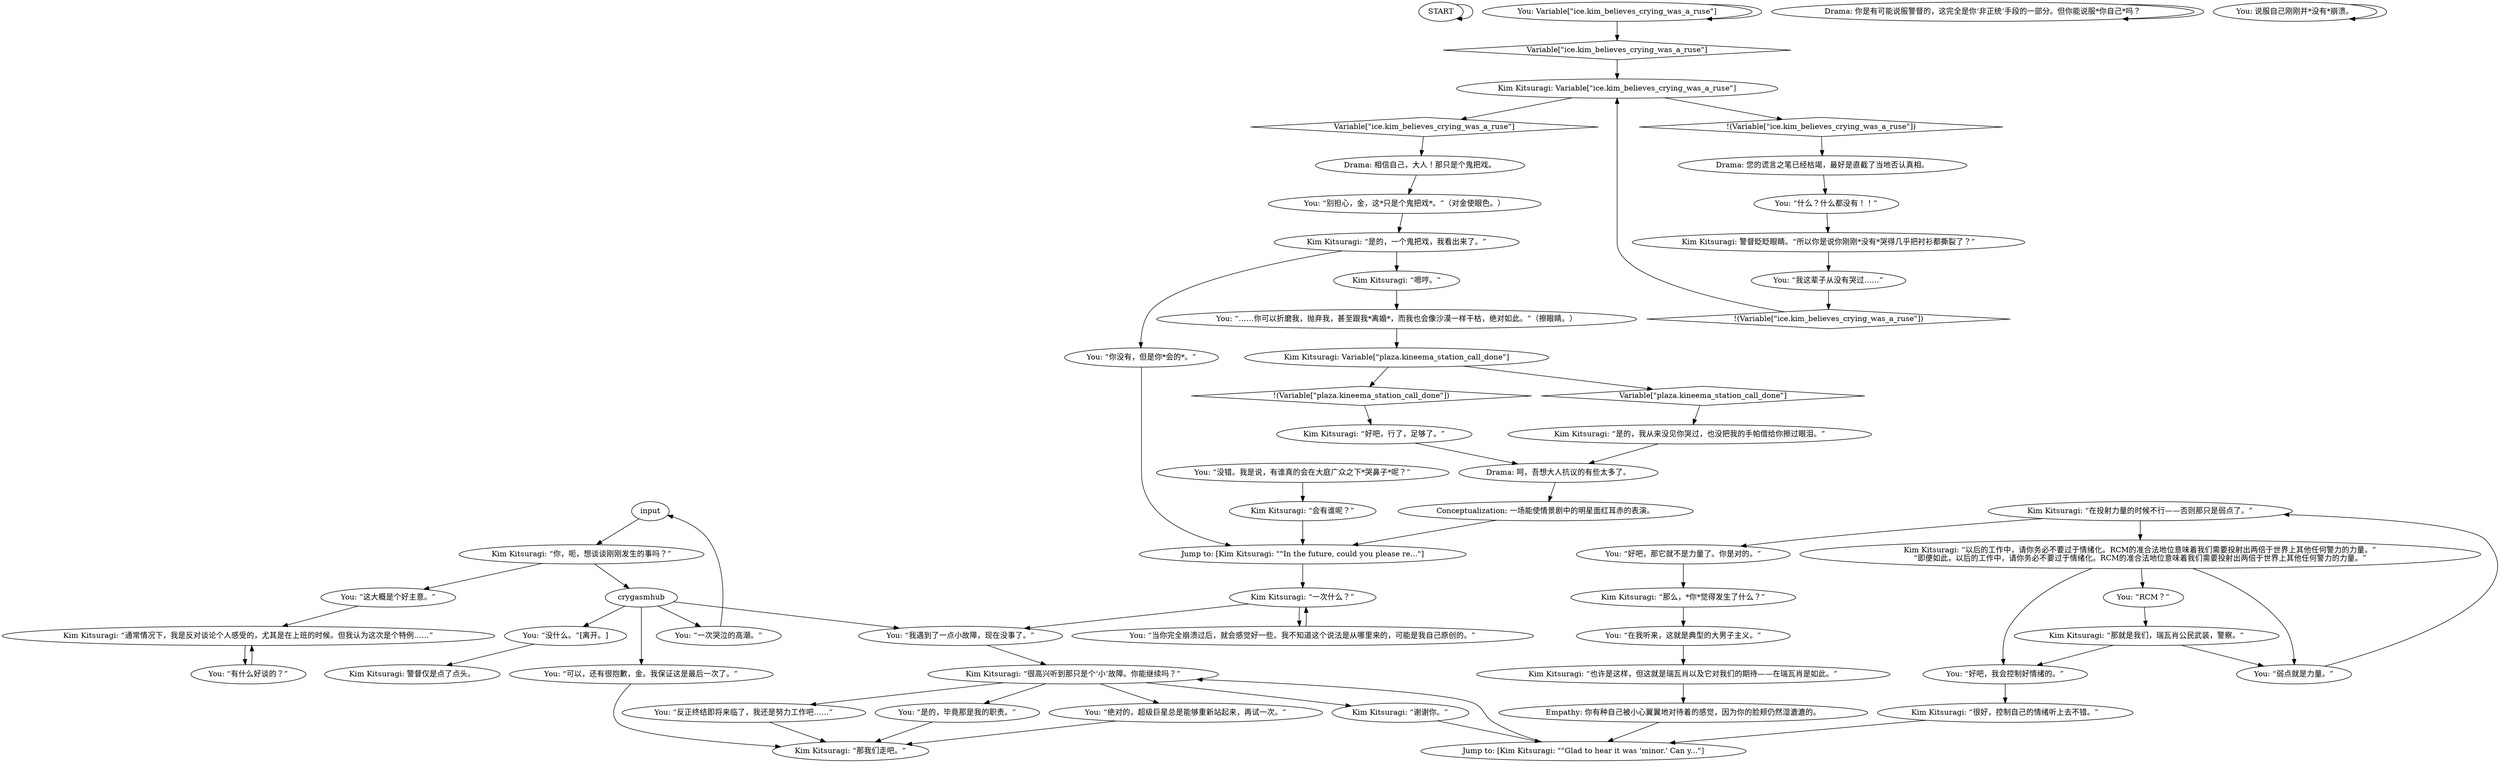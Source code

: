 # ICE / AFTER CRYING KIM
# Automatically starts after Acele's dialogue ends with her line "Crying is good. Get it out and then maybe we can talk, okay?"
# ==================================================
digraph G {
	  0 [label="START"];
	  1 [label="input"];
	  2 [label="Kim Kitsuragi: “一次什么？”"];
	  3 [label="Kim Kitsuragi: “以后的工作中，请你务必不要过于情绪化。RCM的准合法地位意味着我们需要投射出两倍于世界上其他任何警力的力量。”\n“即便如此，以后的工作中，请你务必不要过于情绪化。RCM的准合法地位意味着我们需要投射出两倍于世界上其他任何警力的力量。”"];
	  4 [label="You: “在我听来，这就是典型的大男子主义。”"];
	  5 [label="Drama: 你是有可能说服警督的，这完全是你‘非正统’手段的一部分。但你能说服*你自己*吗？"];
	  6 [label="crygasmhub"];
	  7 [label="You: “有什么好谈的？”"];
	  8 [label="Kim Kitsuragi: “那么，*你*觉得发生了什么？”"];
	  9 [label="Kim Kitsuragi: “谢谢你。”"];
	  10 [label="You: “可以，还有很抱歉，金。我保证这是最后一次了。”"];
	  11 [label="You: 说服自己刚刚并*没有*崩溃。"];
	  12 [label="You: Variable[\"ice.kim_believes_crying_was_a_ruse\"]"];
	  13 [label="Variable[\"ice.kim_believes_crying_was_a_ruse\"]", shape=diamond];
	  14 [label="!(Variable[\"ice.kim_believes_crying_was_a_ruse\"])", shape=diamond];
	  15 [label="Kim Kitsuragi: “嗯哼。”"];
	  16 [label="You: “没错。我是说，有谁真的会在大庭广众之下*哭鼻子*呢？”"];
	  17 [label="Jump to: [Kim Kitsuragi: \"\"Glad to hear it was 'minor.' Can y...\"]"];
	  18 [label="You: “……你可以折磨我，抛弃我，甚至跟我*离婚*，而我也会像沙漠一样干枯，绝对如此。”（擦眼睛。）"];
	  19 [label="Kim Kitsuragi: “是的，一个鬼把戏，我看出来了。”"];
	  20 [label="You: “我遇到了一点小故障，现在没事了。”"];
	  21 [label="You: “RCM？”"];
	  22 [label="You: “你没有，但是你*会的*。”"];
	  23 [label="Kim Kitsuragi: 警督眨眨眼睛。“所以你是说你刚刚*没有*哭得几乎把衬衫都撕裂了？”"];
	  24 [label="Kim Kitsuragi: “你，呃，想谈谈刚刚发生的事吗？”"];
	  25 [label="Kim Kitsuragi: Variable[\"ice.kim_believes_crying_was_a_ruse\"]"];
	  26 [label="Variable[\"ice.kim_believes_crying_was_a_ruse\"]", shape=diamond];
	  27 [label="!(Variable[\"ice.kim_believes_crying_was_a_ruse\"])", shape=diamond];
	  28 [label="Kim Kitsuragi: “那我们走吧。”"];
	  29 [label="You: “好吧，我会控制好情绪的。”"];
	  30 [label="Kim Kitsuragi: “会有谁呢？”"];
	  31 [label="Kim Kitsuragi: 警督仅是点了点头。"];
	  32 [label="Jump to: [Kim Kitsuragi: \"\"In the future, could you please re...\"]"];
	  33 [label="You: “别担心，金，这*只是个鬼把戏*。”（对金使眼色。）"];
	  34 [label="Kim Kitsuragi: “那就是我们，瑞瓦肖公民武装，警察。”"];
	  35 [label="You: “这大概是个好主意。”"];
	  36 [label="Kim Kitsuragi: “通常情况下，我是反对谈论个人感受的，尤其是在上班的时候。但我认为这次是个特例……”"];
	  37 [label="Kim Kitsuragi: “很高兴听到那只是个‘小’故障。你能继续吗？”"];
	  38 [label="You: “反正终结即将来临了，我还是努力工作吧……”"];
	  39 [label="Drama: 您的谎言之笔已经枯竭，最好是直截了当地否认真相。"];
	  40 [label="Empathy: 你有种自己被小心翼翼地对待着的感觉，因为你的脸颊仍然湿漉漉的。"];
	  41 [label="You: “什么？什么都没有！！”"];
	  42 [label="You: “我这辈子从没有哭过……”"];
	  43 [label="You: “当你完全崩溃过后，就会感觉好一些。我不知道这个说法是从哪里来的，可能是我自己原创的。”"];
	  44 [label="Drama: 呵，吾想大人抗议的有些太多了。"];
	  45 [label="You: “弱点就是力量。”"];
	  46 [label="Kim Kitsuragi: “在投射力量的时候不行——否则那只是弱点了。”"];
	  47 [label="Kim Kitsuragi: Variable[\"plaza.kineema_station_call_done\"]"];
	  48 [label="Variable[\"plaza.kineema_station_call_done\"]", shape=diamond];
	  49 [label="!(Variable[\"plaza.kineema_station_call_done\"])", shape=diamond];
	  50 [label="You: “是的，毕竟那是我的职责。”"];
	  51 [label="You: “一次哭泣的高潮。”"];
	  52 [label="You: “没什么。”[离开。]"];
	  53 [label="Kim Kitsuragi: “是的，我从来没见你哭过，也没把我的手帕借给你擦过眼泪。”"];
	  54 [label="Conceptualization: 一场能使情景剧中的明星面红耳赤的表演。"];
	  55 [label="Drama: 相信自己，大人！那只是个鬼把戏。"];
	  56 [label="Kim Kitsuragi: “很好，控制自己的情绪听上去不错。”"];
	  57 [label="Kim Kitsuragi: “也许是这样，但这就是瑞瓦肖以及它对我们的期待——在瑞瓦肖是如此。”"];
	  58 [label="You: “好吧，那它就不是力量了。你是对的。”"];
	  59 [label="You: “绝对的，超级巨星总是能够重新站起来，再试一次。”"];
	  60 [label="Kim Kitsuragi: “好吧，行了，足够了。”"];
	  0 -> 0
	  1 -> 24
	  2 -> 43
	  2 -> 20
	  3 -> 29
	  3 -> 45
	  3 -> 21
	  4 -> 57
	  5 -> 5
	  6 -> 10
	  6 -> 51
	  6 -> 20
	  6 -> 52
	  7 -> 36
	  8 -> 4
	  9 -> 17
	  10 -> 28
	  11 -> 11
	  12 -> 12
	  12 -> 13
	  13 -> 25
	  14 -> 25
	  15 -> 18
	  16 -> 30
	  17 -> 37
	  18 -> 47
	  19 -> 22
	  19 -> 15
	  20 -> 37
	  21 -> 34
	  22 -> 32
	  23 -> 42
	  24 -> 35
	  24 -> 6
	  25 -> 26
	  25 -> 27
	  26 -> 55
	  27 -> 39
	  29 -> 56
	  30 -> 32
	  32 -> 2
	  33 -> 19
	  34 -> 29
	  34 -> 45
	  35 -> 36
	  36 -> 7
	  37 -> 9
	  37 -> 50
	  37 -> 59
	  37 -> 38
	  38 -> 28
	  39 -> 41
	  40 -> 17
	  41 -> 23
	  42 -> 14
	  43 -> 2
	  44 -> 54
	  45 -> 46
	  46 -> 58
	  46 -> 3
	  47 -> 48
	  47 -> 49
	  48 -> 53
	  49 -> 60
	  50 -> 28
	  51 -> 1
	  52 -> 31
	  53 -> 44
	  54 -> 32
	  55 -> 33
	  56 -> 17
	  57 -> 40
	  58 -> 8
	  59 -> 28
	  60 -> 44
}

